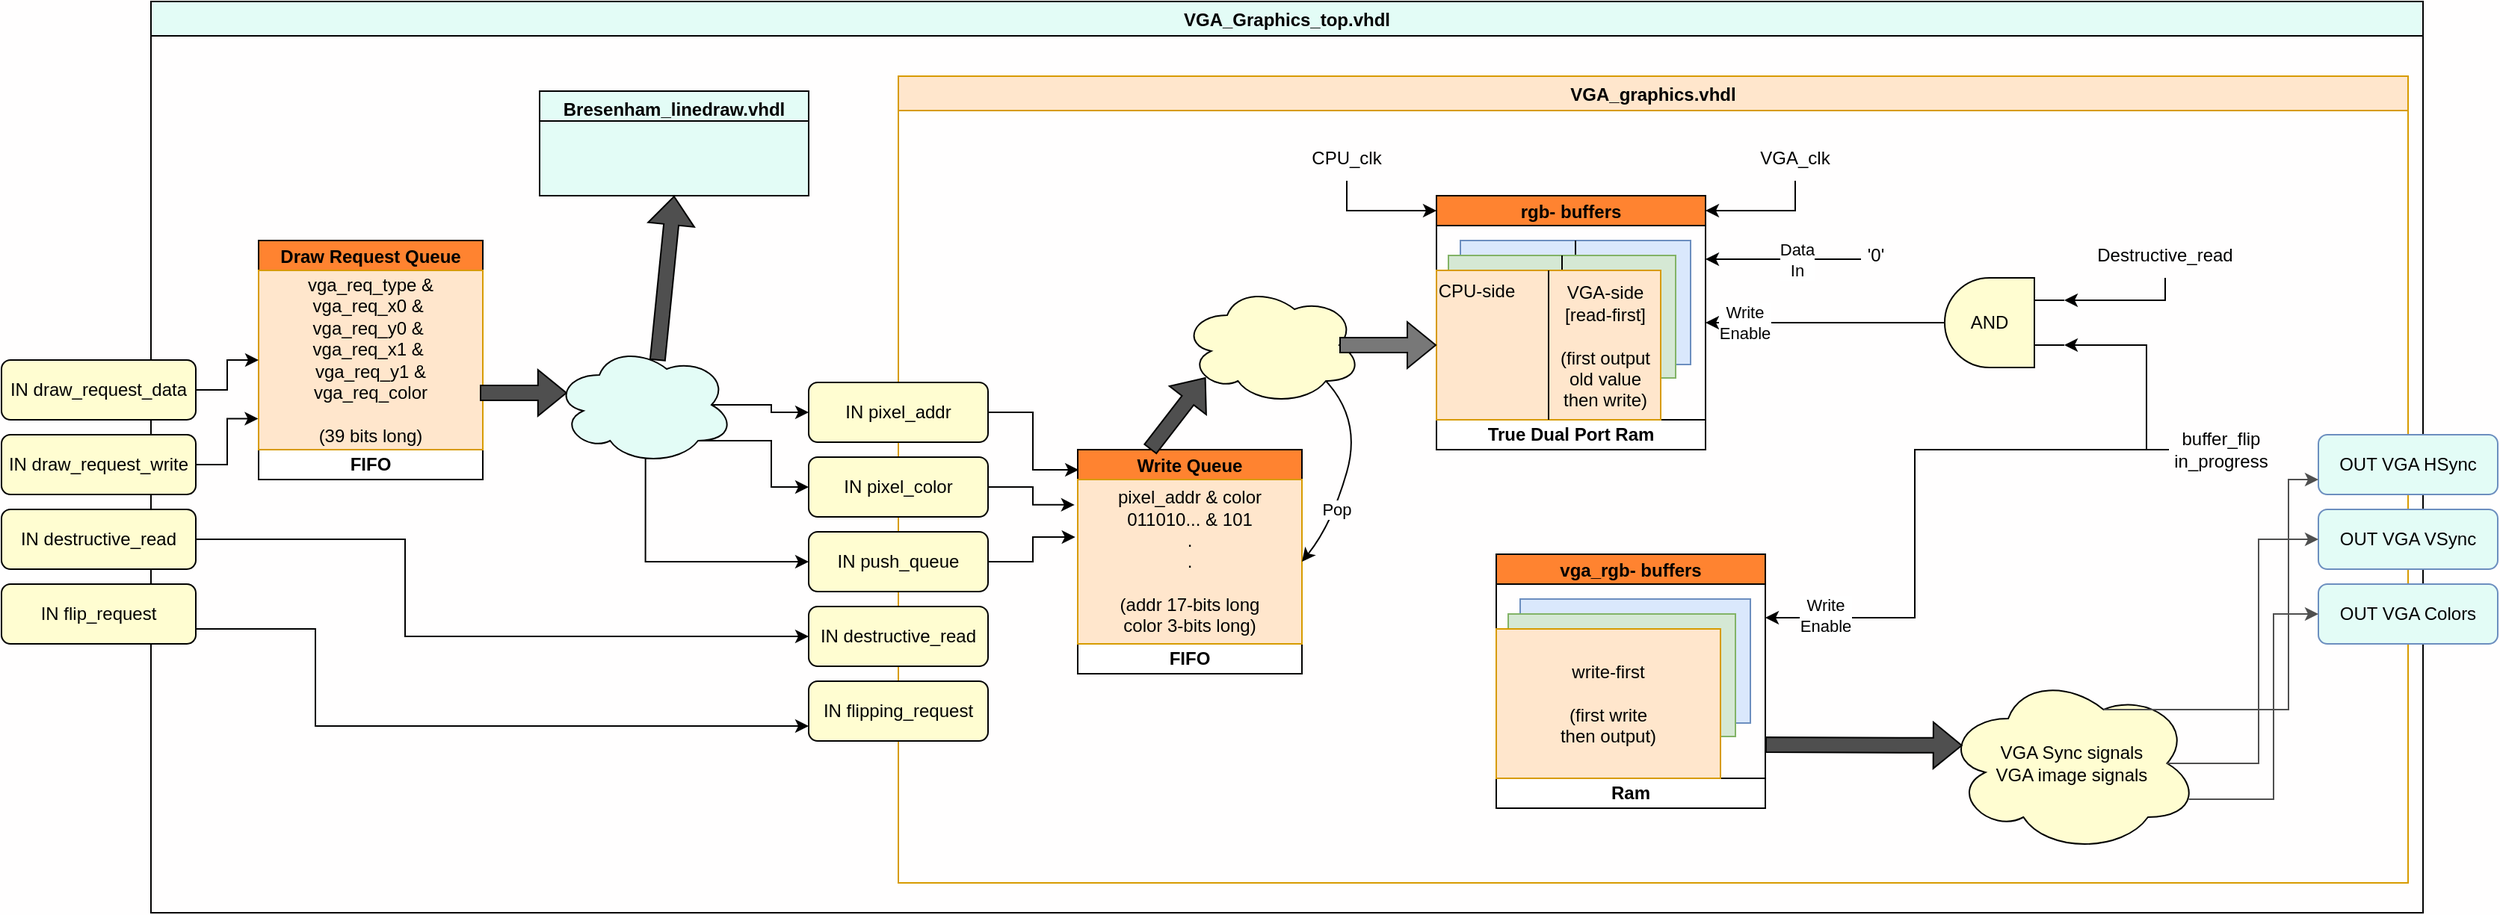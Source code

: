 <mxfile version="16.2.2" type="device"><diagram id="OmLR2BWx2eHwUq79IcDU" name="Page-1"><mxGraphModel dx="2232" dy="1361" grid="1" gridSize="10" guides="1" tooltips="1" connect="1" arrows="1" fold="1" page="1" pageScale="1" pageWidth="827" pageHeight="1169" background="#FFFEFE" math="0" shadow="0"><root><mxCell id="0"/><mxCell id="1" parent="0"/><mxCell id="ckx40Ve6rpVqcE09lK4P-172" value="VGA_Graphics_top.vhdl" style="swimlane;labelBackgroundColor=none;fillColor=#E3FCF6;gradientColor=none;startSize=23;" vertex="1" parent="1"><mxGeometry x="-540" y="130" width="1520" height="610" as="geometry"/></mxCell><mxCell id="ckx40Ve6rpVqcE09lK4P-9" value="VGA_graphics.vhdl" style="swimlane;labelBackgroundColor=none;fillColor=#ffe6cc;strokeColor=#d79b00;" vertex="1" parent="ckx40Ve6rpVqcE09lK4P-172"><mxGeometry x="500" y="50" width="1010" height="540" as="geometry"/></mxCell><mxCell id="ckx40Ve6rpVqcE09lK4P-25" value="rgb- buffers" style="swimlane;labelBackgroundColor=none;fillColor=#FF8330;gradientColor=none;startSize=20;" vertex="1" parent="ckx40Ve6rpVqcE09lK4P-9"><mxGeometry x="360" y="80" width="180" height="170" as="geometry"><mxRectangle x="160" y="70" width="100" height="30" as="alternateBounds"/></mxGeometry></mxCell><mxCell id="ckx40Ve6rpVqcE09lK4P-19" value="" style="rounded=0;whiteSpace=wrap;html=1;labelBackgroundColor=none;fillColor=#dae8fc;strokeColor=#6c8ebf;" vertex="1" parent="ckx40Ve6rpVqcE09lK4P-25"><mxGeometry x="16" y="30" width="154" height="83" as="geometry"/></mxCell><mxCell id="ckx40Ve6rpVqcE09lK4P-27" value="&lt;span style=&quot;font-weight: 700&quot;&gt;True Dual Port Ram&lt;/span&gt;" style="rounded=0;whiteSpace=wrap;html=1;labelBackgroundColor=none;" vertex="1" parent="ckx40Ve6rpVqcE09lK4P-25"><mxGeometry y="150" width="180" height="20" as="geometry"/></mxCell><mxCell id="ckx40Ve6rpVqcE09lK4P-33" value="" style="endArrow=none;html=1;rounded=0;entryX=0.5;entryY=0;entryDx=0;entryDy=0;exitX=0.5;exitY=1;exitDx=0;exitDy=0;" edge="1" parent="ckx40Ve6rpVqcE09lK4P-25" source="ckx40Ve6rpVqcE09lK4P-19" target="ckx40Ve6rpVqcE09lK4P-19"><mxGeometry width="50" height="50" relative="1" as="geometry"><mxPoint x="45" y="90" as="sourcePoint"/><mxPoint x="95" y="40" as="targetPoint"/></mxGeometry></mxCell><mxCell id="ckx40Ve6rpVqcE09lK4P-22" value="" style="rounded=0;whiteSpace=wrap;html=1;labelBackgroundColor=none;fillColor=#d5e8d4;strokeColor=#82b366;" vertex="1" parent="ckx40Ve6rpVqcE09lK4P-25"><mxGeometry x="8" y="40" width="152" height="82" as="geometry"/></mxCell><mxCell id="ckx40Ve6rpVqcE09lK4P-32" value="" style="endArrow=none;html=1;rounded=0;entryX=0.5;entryY=0;entryDx=0;entryDy=0;exitX=0.5;exitY=1;exitDx=0;exitDy=0;" edge="1" parent="ckx40Ve6rpVqcE09lK4P-25" source="ckx40Ve6rpVqcE09lK4P-22" target="ckx40Ve6rpVqcE09lK4P-22"><mxGeometry width="50" height="50" relative="1" as="geometry"><mxPoint x="-30" y="160" as="sourcePoint"/><mxPoint x="20" y="110" as="targetPoint"/></mxGeometry></mxCell><mxCell id="ckx40Ve6rpVqcE09lK4P-23" value="" style="rounded=0;whiteSpace=wrap;html=1;labelBackgroundColor=none;fillColor=#ffe6cc;strokeColor=#d79b00;" vertex="1" parent="ckx40Ve6rpVqcE09lK4P-25"><mxGeometry y="50" width="150" height="100" as="geometry"/></mxCell><mxCell id="ckx40Ve6rpVqcE09lK4P-31" value="" style="endArrow=none;html=1;rounded=0;entryX=0.5;entryY=0;entryDx=0;entryDy=0;exitX=0.5;exitY=1;exitDx=0;exitDy=0;" edge="1" parent="ckx40Ve6rpVqcE09lK4P-25" source="ckx40Ve6rpVqcE09lK4P-23" target="ckx40Ve6rpVqcE09lK4P-23"><mxGeometry width="50" height="50" relative="1" as="geometry"><mxPoint x="-30" y="170" as="sourcePoint"/><mxPoint x="20" y="120" as="targetPoint"/></mxGeometry></mxCell><mxCell id="ckx40Ve6rpVqcE09lK4P-34" value="CPU-side" style="text;html=1;strokeColor=none;fillColor=none;align=center;verticalAlign=middle;whiteSpace=wrap;rounded=0;labelBackgroundColor=none;" vertex="1" parent="ckx40Ve6rpVqcE09lK4P-25"><mxGeometry y="50" width="54" height="27" as="geometry"/></mxCell><mxCell id="ckx40Ve6rpVqcE09lK4P-45" value="VGA-side&lt;br&gt;[read-first]&lt;br&gt;&lt;br&gt;(first output old value&lt;br&gt;then write)" style="text;html=1;strokeColor=none;fillColor=none;align=center;verticalAlign=middle;whiteSpace=wrap;rounded=0;labelBackgroundColor=none;" vertex="1" parent="ckx40Ve6rpVqcE09lK4P-25"><mxGeometry x="76" y="51" width="74" height="99" as="geometry"/></mxCell><mxCell id="ckx40Ve6rpVqcE09lK4P-48" value="vga_rgb- buffers" style="swimlane;labelBackgroundColor=none;fillColor=#FF8330;gradientColor=none;startSize=20;" vertex="1" parent="ckx40Ve6rpVqcE09lK4P-9"><mxGeometry x="400" y="320" width="180" height="170" as="geometry"><mxRectangle x="160" y="70" width="100" height="30" as="alternateBounds"/></mxGeometry></mxCell><mxCell id="ckx40Ve6rpVqcE09lK4P-49" value="" style="rounded=0;whiteSpace=wrap;html=1;labelBackgroundColor=none;fillColor=#dae8fc;strokeColor=#6c8ebf;" vertex="1" parent="ckx40Ve6rpVqcE09lK4P-48"><mxGeometry x="16" y="30" width="154" height="83" as="geometry"/></mxCell><mxCell id="ckx40Ve6rpVqcE09lK4P-50" value="&lt;b&gt;Ram&lt;/b&gt;" style="rounded=0;whiteSpace=wrap;html=1;labelBackgroundColor=none;" vertex="1" parent="ckx40Ve6rpVqcE09lK4P-48"><mxGeometry y="150" width="180" height="20" as="geometry"/></mxCell><mxCell id="ckx40Ve6rpVqcE09lK4P-52" value="" style="rounded=0;whiteSpace=wrap;html=1;labelBackgroundColor=none;fillColor=#d5e8d4;strokeColor=#82b366;" vertex="1" parent="ckx40Ve6rpVqcE09lK4P-48"><mxGeometry x="8" y="40" width="152" height="82" as="geometry"/></mxCell><mxCell id="ckx40Ve6rpVqcE09lK4P-54" value="write-first&lt;br&gt;&lt;br&gt;(first write&lt;br&gt;then output)" style="rounded=0;whiteSpace=wrap;html=1;labelBackgroundColor=none;fillColor=#ffe6cc;strokeColor=#d79b00;" vertex="1" parent="ckx40Ve6rpVqcE09lK4P-48"><mxGeometry y="50" width="150" height="100" as="geometry"/></mxCell><mxCell id="ckx40Ve6rpVqcE09lK4P-73" value="VGA Sync signals&lt;br&gt;VGA image signals" style="ellipse;shape=cloud;whiteSpace=wrap;html=1;labelBackgroundColor=none;fillColor=#FFFDD1;gradientColor=none;" vertex="1" parent="ckx40Ve6rpVqcE09lK4P-9"><mxGeometry x="700" y="400" width="170" height="120" as="geometry"/></mxCell><mxCell id="ckx40Ve6rpVqcE09lK4P-74" value="" style="shape=flexArrow;endArrow=classic;html=1;rounded=0;entryX=0.07;entryY=0.4;entryDx=0;entryDy=0;entryPerimeter=0;exitX=1;exitY=0.75;exitDx=0;exitDy=0;fillColor=#4F4F4F;" edge="1" parent="ckx40Ve6rpVqcE09lK4P-9" source="ckx40Ve6rpVqcE09lK4P-48" target="ckx40Ve6rpVqcE09lK4P-73"><mxGeometry width="50" height="50" relative="1" as="geometry"><mxPoint x="560" y="460" as="sourcePoint"/><mxPoint x="701.9" y="448.0" as="targetPoint"/></mxGeometry></mxCell><mxCell id="ckx40Ve6rpVqcE09lK4P-140" style="edgeStyle=orthogonalEdgeStyle;rounded=0;orthogonalLoop=1;jettySize=auto;html=1;entryX=1;entryY=0.25;entryDx=0;entryDy=0;" edge="1" parent="ckx40Ve6rpVqcE09lK4P-9" source="ckx40Ve6rpVqcE09lK4P-78" target="ckx40Ve6rpVqcE09lK4P-25"><mxGeometry relative="1" as="geometry"><Array as="points"><mxPoint x="644" y="123"/></Array></mxGeometry></mxCell><mxCell id="ckx40Ve6rpVqcE09lK4P-141" value="Data&lt;br&gt;In" style="edgeLabel;html=1;align=center;verticalAlign=middle;resizable=0;points=[];" vertex="1" connectable="0" parent="ckx40Ve6rpVqcE09lK4P-140"><mxGeometry x="-0.169" relative="1" as="geometry"><mxPoint as="offset"/></mxGeometry></mxCell><mxCell id="ckx40Ve6rpVqcE09lK4P-78" value="'0'" style="text;html=1;strokeColor=none;fillColor=none;align=center;verticalAlign=middle;whiteSpace=wrap;rounded=0;labelBackgroundColor=none;" vertex="1" parent="ckx40Ve6rpVqcE09lK4P-9"><mxGeometry x="644" y="110" width="20" height="20" as="geometry"/></mxCell><mxCell id="ckx40Ve6rpVqcE09lK4P-81" value="" style="endArrow=classic;html=1;rounded=0;entryX=1;entryY=0.5;entryDx=0;entryDy=0;exitX=1;exitY=0.5;exitDx=0;exitDy=0;exitPerimeter=0;" edge="1" parent="ckx40Ve6rpVqcE09lK4P-9" source="ckx40Ve6rpVqcE09lK4P-134" target="ckx40Ve6rpVqcE09lK4P-25"><mxGeometry width="50" height="50" relative="1" as="geometry"><mxPoint x="725" y="165" as="sourcePoint"/><mxPoint x="600" y="210" as="targetPoint"/></mxGeometry></mxCell><mxCell id="ckx40Ve6rpVqcE09lK4P-82" value="Write&lt;br&gt;Enable" style="edgeLabel;html=1;align=center;verticalAlign=middle;resizable=0;points=[];" vertex="1" connectable="0" parent="ckx40Ve6rpVqcE09lK4P-81"><mxGeometry x="-0.379" y="2" relative="1" as="geometry"><mxPoint x="-71" y="-2" as="offset"/></mxGeometry></mxCell><mxCell id="ckx40Ve6rpVqcE09lK4P-92" value="" style="ellipse;shape=cloud;whiteSpace=wrap;html=1;labelBackgroundColor=none;fillColor=#FFFDD1;gradientColor=none;" vertex="1" parent="ckx40Ve6rpVqcE09lK4P-9"><mxGeometry x="190" y="140" width="120" height="80" as="geometry"/></mxCell><mxCell id="ckx40Ve6rpVqcE09lK4P-94" value="" style="shape=flexArrow;endArrow=classic;html=1;rounded=0;exitX=0.875;exitY=0.5;exitDx=0;exitDy=0;exitPerimeter=0;entryX=0;entryY=0.5;entryDx=0;entryDy=0;fillColor=#787878;" edge="1" parent="ckx40Ve6rpVqcE09lK4P-9" source="ckx40Ve6rpVqcE09lK4P-92" target="ckx40Ve6rpVqcE09lK4P-23"><mxGeometry width="50" height="50" relative="1" as="geometry"><mxPoint x="210" y="160" as="sourcePoint"/><mxPoint x="370" y="110" as="targetPoint"/></mxGeometry></mxCell><mxCell id="ckx40Ve6rpVqcE09lK4P-145" style="edgeStyle=orthogonalEdgeStyle;rounded=0;orthogonalLoop=1;jettySize=auto;html=1;entryX=0;entryY=0.25;entryDx=0;entryDy=0;entryPerimeter=0;" edge="1" parent="ckx40Ve6rpVqcE09lK4P-9" source="ckx40Ve6rpVqcE09lK4P-86" target="ckx40Ve6rpVqcE09lK4P-134"><mxGeometry relative="1" as="geometry"><Array as="points"><mxPoint x="835" y="180"/></Array></mxGeometry></mxCell><mxCell id="ckx40Ve6rpVqcE09lK4P-86" value="buffer_flip&lt;br&gt;in_progress" style="text;html=1;strokeColor=none;fillColor=none;align=center;verticalAlign=middle;whiteSpace=wrap;rounded=0;labelBackgroundColor=none;" vertex="1" parent="ckx40Ve6rpVqcE09lK4P-9"><mxGeometry x="850" y="230" width="70" height="40" as="geometry"/></mxCell><mxCell id="ckx40Ve6rpVqcE09lK4P-87" style="edgeStyle=orthogonalEdgeStyle;rounded=0;orthogonalLoop=1;jettySize=auto;html=1;entryX=1;entryY=0.25;entryDx=0;entryDy=0;" edge="1" parent="ckx40Ve6rpVqcE09lK4P-9" source="ckx40Ve6rpVqcE09lK4P-86" target="ckx40Ve6rpVqcE09lK4P-48"><mxGeometry relative="1" as="geometry"><mxPoint x="550" y="370" as="targetPoint"/><Array as="points"><mxPoint x="680" y="250"/><mxPoint x="680" y="363"/></Array></mxGeometry></mxCell><mxCell id="ckx40Ve6rpVqcE09lK4P-88" value="Write&lt;br&gt;Enable" style="edgeLabel;html=1;align=center;verticalAlign=middle;resizable=0;points=[];" vertex="1" connectable="0" parent="ckx40Ve6rpVqcE09lK4P-87"><mxGeometry x="0.4" relative="1" as="geometry"><mxPoint x="-60" y="13" as="offset"/></mxGeometry></mxCell><mxCell id="ckx40Ve6rpVqcE09lK4P-95" value="Write Queue" style="swimlane;labelBackgroundColor=none;fillColor=#FF8330;gradientColor=none;startSize=20;" vertex="1" parent="ckx40Ve6rpVqcE09lK4P-9"><mxGeometry x="120" y="250" width="150" height="150" as="geometry"><mxRectangle x="160" y="70" width="100" height="30" as="alternateBounds"/></mxGeometry></mxCell><mxCell id="ckx40Ve6rpVqcE09lK4P-97" value="&lt;span style=&quot;font-weight: 700&quot;&gt;FIFO&lt;/span&gt;" style="rounded=0;whiteSpace=wrap;html=1;labelBackgroundColor=none;" vertex="1" parent="ckx40Ve6rpVqcE09lK4P-95"><mxGeometry y="130" width="150" height="20" as="geometry"/></mxCell><mxCell id="ckx40Ve6rpVqcE09lK4P-105" value="pixel_addr &amp;amp; color&lt;br&gt;011010... &amp;amp; 101&lt;br&gt;.&lt;br&gt;.&lt;br&gt;&lt;br&gt;(addr 17-bits long&lt;br&gt;color 3-bits long)" style="rounded=0;whiteSpace=wrap;html=1;labelBackgroundColor=none;fillColor=#ffe6cc;strokeColor=#d79b00;" vertex="1" parent="ckx40Ve6rpVqcE09lK4P-95"><mxGeometry y="20" width="150" height="110" as="geometry"/></mxCell><mxCell id="ckx40Ve6rpVqcE09lK4P-123" value="" style="shape=flexArrow;endArrow=classic;html=1;rounded=0;entryX=0.13;entryY=0.77;entryDx=0;entryDy=0;entryPerimeter=0;exitX=0.322;exitY=-0.001;exitDx=0;exitDy=0;exitPerimeter=0;fillColor=#4F4F4F;" edge="1" parent="ckx40Ve6rpVqcE09lK4P-9" source="ckx40Ve6rpVqcE09lK4P-95" target="ckx40Ve6rpVqcE09lK4P-92"><mxGeometry width="50" height="50" relative="1" as="geometry"><mxPoint x="170" y="240" as="sourcePoint"/><mxPoint x="170" y="160" as="targetPoint"/></mxGeometry></mxCell><mxCell id="ckx40Ve6rpVqcE09lK4P-124" value="" style="curved=1;endArrow=classic;html=1;rounded=0;exitX=0.8;exitY=0.8;exitDx=0;exitDy=0;exitPerimeter=0;entryX=1;entryY=0.5;entryDx=0;entryDy=0;" edge="1" parent="ckx40Ve6rpVqcE09lK4P-9" source="ckx40Ve6rpVqcE09lK4P-92" target="ckx40Ve6rpVqcE09lK4P-95"><mxGeometry width="50" height="50" relative="1" as="geometry"><mxPoint x="330" y="470" as="sourcePoint"/><mxPoint x="380" y="420" as="targetPoint"/><Array as="points"><mxPoint x="310" y="230"/><mxPoint x="290" y="300"/></Array></mxGeometry></mxCell><mxCell id="ckx40Ve6rpVqcE09lK4P-128" value="Pop" style="edgeLabel;html=1;align=center;verticalAlign=middle;resizable=0;points=[];" vertex="1" connectable="0" parent="ckx40Ve6rpVqcE09lK4P-124"><mxGeometry x="0.19" y="-4" relative="1" as="geometry"><mxPoint y="15" as="offset"/></mxGeometry></mxCell><mxCell id="ckx40Ve6rpVqcE09lK4P-131" style="edgeStyle=orthogonalEdgeStyle;rounded=0;orthogonalLoop=1;jettySize=auto;html=1;" edge="1" parent="ckx40Ve6rpVqcE09lK4P-9" source="ckx40Ve6rpVqcE09lK4P-129" target="ckx40Ve6rpVqcE09lK4P-25"><mxGeometry relative="1" as="geometry"><Array as="points"><mxPoint x="300" y="90"/></Array></mxGeometry></mxCell><mxCell id="ckx40Ve6rpVqcE09lK4P-129" value="CPU_clk" style="text;html=1;strokeColor=none;fillColor=none;align=center;verticalAlign=middle;whiteSpace=wrap;rounded=0;labelBackgroundColor=none;" vertex="1" parent="ckx40Ve6rpVqcE09lK4P-9"><mxGeometry x="270" y="40" width="60" height="30" as="geometry"/></mxCell><mxCell id="ckx40Ve6rpVqcE09lK4P-132" style="edgeStyle=orthogonalEdgeStyle;rounded=0;orthogonalLoop=1;jettySize=auto;html=1;" edge="1" parent="ckx40Ve6rpVqcE09lK4P-9" source="ckx40Ve6rpVqcE09lK4P-130" target="ckx40Ve6rpVqcE09lK4P-25"><mxGeometry relative="1" as="geometry"><Array as="points"><mxPoint x="600" y="90"/></Array></mxGeometry></mxCell><mxCell id="ckx40Ve6rpVqcE09lK4P-130" value="VGA_clk" style="text;html=1;strokeColor=none;fillColor=none;align=center;verticalAlign=middle;whiteSpace=wrap;rounded=0;labelBackgroundColor=none;" vertex="1" parent="ckx40Ve6rpVqcE09lK4P-9"><mxGeometry x="570" y="40" width="60" height="30" as="geometry"/></mxCell><mxCell id="ckx40Ve6rpVqcE09lK4P-134" value="" style="verticalLabelPosition=bottom;shadow=0;dashed=0;align=center;html=1;verticalAlign=top;shape=mxgraph.electrical.logic_gates.logic_gate;operation=and;labelBackgroundColor=none;fillColor=#FFFDD1;gradientColor=none;rotation=-180;" vertex="1" parent="ckx40Ve6rpVqcE09lK4P-9"><mxGeometry x="680" y="135" width="100" height="60" as="geometry"/></mxCell><mxCell id="ckx40Ve6rpVqcE09lK4P-144" style="edgeStyle=orthogonalEdgeStyle;rounded=0;orthogonalLoop=1;jettySize=auto;html=1;entryX=0;entryY=0.75;entryDx=0;entryDy=0;entryPerimeter=0;" edge="1" parent="ckx40Ve6rpVqcE09lK4P-9" source="ckx40Ve6rpVqcE09lK4P-136" target="ckx40Ve6rpVqcE09lK4P-134"><mxGeometry relative="1" as="geometry"><Array as="points"><mxPoint x="847" y="150"/></Array></mxGeometry></mxCell><mxCell id="ckx40Ve6rpVqcE09lK4P-136" value="Destructive_read" style="text;html=1;strokeColor=none;fillColor=none;align=center;verticalAlign=middle;whiteSpace=wrap;rounded=0;labelBackgroundColor=none;" vertex="1" parent="ckx40Ve6rpVqcE09lK4P-9"><mxGeometry x="800" y="105" width="95" height="30" as="geometry"/></mxCell><mxCell id="ckx40Ve6rpVqcE09lK4P-146" value="AND" style="text;html=1;strokeColor=none;fillColor=none;align=center;verticalAlign=middle;whiteSpace=wrap;rounded=0;labelBackgroundColor=none;" vertex="1" parent="ckx40Ve6rpVqcE09lK4P-9"><mxGeometry x="700" y="150" width="60" height="30" as="geometry"/></mxCell><mxCell id="ckx40Ve6rpVqcE09lK4P-122" value="IN flipping_request" style="rounded=1;whiteSpace=wrap;html=1;labelBackgroundColor=none;fillColor=#FFFDD1;gradientColor=none;" vertex="1" parent="ckx40Ve6rpVqcE09lK4P-9"><mxGeometry x="-60" y="405" width="120" height="40" as="geometry"/></mxCell><mxCell id="ckx40Ve6rpVqcE09lK4P-148" value="IN destructive_read" style="rounded=1;whiteSpace=wrap;html=1;labelBackgroundColor=none;fillColor=#FFFDD1;gradientColor=none;" vertex="1" parent="ckx40Ve6rpVqcE09lK4P-9"><mxGeometry x="-60" y="355" width="120" height="40" as="geometry"/></mxCell><mxCell id="ckx40Ve6rpVqcE09lK4P-163" style="edgeStyle=orthogonalEdgeStyle;rounded=0;orthogonalLoop=1;jettySize=auto;html=1;exitX=1;exitY=0.5;exitDx=0;exitDy=0;entryX=-0.011;entryY=0.35;entryDx=0;entryDy=0;entryPerimeter=0;" edge="1" parent="ckx40Ve6rpVqcE09lK4P-9" source="ckx40Ve6rpVqcE09lK4P-149" target="ckx40Ve6rpVqcE09lK4P-105"><mxGeometry relative="1" as="geometry"/></mxCell><mxCell id="ckx40Ve6rpVqcE09lK4P-149" value="IN push_queue" style="rounded=1;whiteSpace=wrap;html=1;labelBackgroundColor=none;fillColor=#FFFDD1;gradientColor=none;" vertex="1" parent="ckx40Ve6rpVqcE09lK4P-9"><mxGeometry x="-60" y="305" width="120" height="40" as="geometry"/></mxCell><mxCell id="ckx40Ve6rpVqcE09lK4P-162" style="edgeStyle=orthogonalEdgeStyle;rounded=0;orthogonalLoop=1;jettySize=auto;html=1;exitX=1;exitY=0.5;exitDx=0;exitDy=0;entryX=-0.014;entryY=0.154;entryDx=0;entryDy=0;entryPerimeter=0;" edge="1" parent="ckx40Ve6rpVqcE09lK4P-9" source="ckx40Ve6rpVqcE09lK4P-150" target="ckx40Ve6rpVqcE09lK4P-105"><mxGeometry relative="1" as="geometry"/></mxCell><mxCell id="ckx40Ve6rpVqcE09lK4P-150" value="IN pixel_color" style="rounded=1;whiteSpace=wrap;html=1;labelBackgroundColor=none;fillColor=#FFFDD1;gradientColor=none;" vertex="1" parent="ckx40Ve6rpVqcE09lK4P-9"><mxGeometry x="-60" y="255" width="120" height="40" as="geometry"/></mxCell><mxCell id="ckx40Ve6rpVqcE09lK4P-161" style="edgeStyle=orthogonalEdgeStyle;rounded=0;orthogonalLoop=1;jettySize=auto;html=1;exitX=1;exitY=0.5;exitDx=0;exitDy=0;entryX=0.004;entryY=0.09;entryDx=0;entryDy=0;entryPerimeter=0;" edge="1" parent="ckx40Ve6rpVqcE09lK4P-9" source="ckx40Ve6rpVqcE09lK4P-151" target="ckx40Ve6rpVqcE09lK4P-95"><mxGeometry relative="1" as="geometry"/></mxCell><mxCell id="ckx40Ve6rpVqcE09lK4P-151" value="IN pixel_addr" style="rounded=1;whiteSpace=wrap;html=1;labelBackgroundColor=none;fillColor=#FFFDD1;gradientColor=none;" vertex="1" parent="ckx40Ve6rpVqcE09lK4P-9"><mxGeometry x="-60" y="205" width="120" height="40" as="geometry"/></mxCell><mxCell id="ckx40Ve6rpVqcE09lK4P-152" value="OUT VGA Colors" style="rounded=1;whiteSpace=wrap;html=1;labelBackgroundColor=none;fillColor=#E3FCF6;strokeColor=#6c8ebf;" vertex="1" parent="ckx40Ve6rpVqcE09lK4P-172"><mxGeometry x="1450" y="390" width="120" height="40" as="geometry"/></mxCell><mxCell id="ckx40Ve6rpVqcE09lK4P-153" value="OUT VGA HSync" style="rounded=1;whiteSpace=wrap;html=1;labelBackgroundColor=none;fillColor=#E3FCF6;strokeColor=#6c8ebf;" vertex="1" parent="ckx40Ve6rpVqcE09lK4P-172"><mxGeometry x="1450" y="290" width="120" height="40" as="geometry"/></mxCell><mxCell id="ckx40Ve6rpVqcE09lK4P-154" value="OUT VGA VSync" style="rounded=1;whiteSpace=wrap;html=1;labelBackgroundColor=none;fillColor=#E3FCF6;strokeColor=#6c8ebf;" vertex="1" parent="ckx40Ve6rpVqcE09lK4P-172"><mxGeometry x="1450" y="340" width="120" height="40" as="geometry"/></mxCell><mxCell id="ckx40Ve6rpVqcE09lK4P-168" style="edgeStyle=orthogonalEdgeStyle;rounded=0;orthogonalLoop=1;jettySize=auto;html=1;exitX=0.625;exitY=0.2;exitDx=0;exitDy=0;exitPerimeter=0;entryX=0;entryY=0.75;entryDx=0;entryDy=0;strokeColor=#4F4F4F;fillColor=#4F4F4F;" edge="1" parent="ckx40Ve6rpVqcE09lK4P-172" source="ckx40Ve6rpVqcE09lK4P-73" target="ckx40Ve6rpVqcE09lK4P-153"><mxGeometry relative="1" as="geometry"><Array as="points"><mxPoint x="1430" y="474"/><mxPoint x="1430" y="320"/></Array></mxGeometry></mxCell><mxCell id="ckx40Ve6rpVqcE09lK4P-170" style="edgeStyle=orthogonalEdgeStyle;rounded=0;orthogonalLoop=1;jettySize=auto;html=1;exitX=0.875;exitY=0.5;exitDx=0;exitDy=0;exitPerimeter=0;entryX=0;entryY=0.5;entryDx=0;entryDy=0;strokeColor=#4F4F4F;fillColor=#4F4F4F;" edge="1" parent="ckx40Ve6rpVqcE09lK4P-172" source="ckx40Ve6rpVqcE09lK4P-73" target="ckx40Ve6rpVqcE09lK4P-154"><mxGeometry relative="1" as="geometry"><Array as="points"><mxPoint x="1410" y="510"/><mxPoint x="1410" y="360"/></Array></mxGeometry></mxCell><mxCell id="ckx40Ve6rpVqcE09lK4P-171" style="edgeStyle=orthogonalEdgeStyle;rounded=0;orthogonalLoop=1;jettySize=auto;html=1;exitX=0.96;exitY=0.7;exitDx=0;exitDy=0;exitPerimeter=0;entryX=0;entryY=0.5;entryDx=0;entryDy=0;strokeColor=#4F4F4F;fillColor=#4F4F4F;" edge="1" parent="ckx40Ve6rpVqcE09lK4P-172" source="ckx40Ve6rpVqcE09lK4P-73" target="ckx40Ve6rpVqcE09lK4P-152"><mxGeometry relative="1" as="geometry"><Array as="points"><mxPoint x="1420" y="534"/><mxPoint x="1420" y="410"/></Array></mxGeometry></mxCell><mxCell id="ckx40Ve6rpVqcE09lK4P-173" value="Bresenham_linedraw.vhdl" style="swimlane;labelBackgroundColor=none;fillColor=#E3FCF6;gradientColor=none;" vertex="1" parent="ckx40Ve6rpVqcE09lK4P-172"><mxGeometry x="260" y="60" width="180" height="70" as="geometry"/></mxCell><mxCell id="ckx40Ve6rpVqcE09lK4P-212" value="" style="rounded=0;whiteSpace=wrap;html=1;labelBackgroundColor=none;fontSize=11;fillColor=#E3FCF6;gradientColor=none;" vertex="1" parent="ckx40Ve6rpVqcE09lK4P-173"><mxGeometry y="20" width="180" height="50" as="geometry"/></mxCell><mxCell id="ckx40Ve6rpVqcE09lK4P-186" value="Draw Request Queue" style="swimlane;labelBackgroundColor=none;fillColor=#FF8330;gradientColor=none;startSize=20;" vertex="1" parent="ckx40Ve6rpVqcE09lK4P-172"><mxGeometry x="72" y="160" width="150" height="160" as="geometry"><mxRectangle x="160" y="70" width="100" height="30" as="alternateBounds"/></mxGeometry></mxCell><mxCell id="ckx40Ve6rpVqcE09lK4P-187" value="&lt;span style=&quot;font-weight: 700&quot;&gt;FIFO&lt;/span&gt;" style="rounded=0;whiteSpace=wrap;html=1;labelBackgroundColor=none;" vertex="1" parent="ckx40Ve6rpVqcE09lK4P-186"><mxGeometry y="140" width="150" height="20" as="geometry"/></mxCell><mxCell id="ckx40Ve6rpVqcE09lK4P-188" value="&lt;div&gt;vga_req_type &amp;amp; vga_req_x0 &amp;amp;&amp;nbsp;&lt;/div&gt;&lt;div&gt;vga_req_y0 &amp;amp;&amp;nbsp;&lt;/div&gt;&lt;div&gt;vga_req_x1 &amp;amp;&amp;nbsp;&lt;/div&gt;&lt;div&gt;vga_req_y1 &amp;amp; vga_req_color&lt;/div&gt;&lt;div&gt;&lt;br&gt;&lt;/div&gt;&lt;div&gt;(39 bits long)&lt;/div&gt;" style="rounded=0;whiteSpace=wrap;html=1;labelBackgroundColor=none;fillColor=#ffe6cc;strokeColor=#d79b00;" vertex="1" parent="ckx40Ve6rpVqcE09lK4P-186"><mxGeometry y="20" width="150" height="120" as="geometry"/></mxCell><mxCell id="ckx40Ve6rpVqcE09lK4P-203" style="edgeStyle=orthogonalEdgeStyle;rounded=0;orthogonalLoop=1;jettySize=auto;html=1;entryX=0;entryY=0.5;entryDx=0;entryDy=0;fontSize=11;strokeColor=#000000;fillColor=#4F4F4F;exitX=0.875;exitY=0.5;exitDx=0;exitDy=0;exitPerimeter=0;" edge="1" parent="ckx40Ve6rpVqcE09lK4P-172" source="ckx40Ve6rpVqcE09lK4P-200" target="ckx40Ve6rpVqcE09lK4P-151"><mxGeometry relative="1" as="geometry"/></mxCell><mxCell id="ckx40Ve6rpVqcE09lK4P-204" style="edgeStyle=orthogonalEdgeStyle;rounded=0;orthogonalLoop=1;jettySize=auto;html=1;exitX=0.8;exitY=0.8;exitDx=0;exitDy=0;exitPerimeter=0;entryX=0;entryY=0.5;entryDx=0;entryDy=0;fontSize=11;strokeColor=#000000;fillColor=#4F4F4F;" edge="1" parent="ckx40Ve6rpVqcE09lK4P-172" source="ckx40Ve6rpVqcE09lK4P-200" target="ckx40Ve6rpVqcE09lK4P-150"><mxGeometry relative="1" as="geometry"/></mxCell><mxCell id="ckx40Ve6rpVqcE09lK4P-205" style="edgeStyle=orthogonalEdgeStyle;rounded=0;orthogonalLoop=1;jettySize=auto;html=1;entryX=0;entryY=0.5;entryDx=0;entryDy=0;fontSize=11;strokeColor=#000000;fillColor=#4F4F4F;exitX=0.507;exitY=0.943;exitDx=0;exitDy=0;exitPerimeter=0;" edge="1" parent="ckx40Ve6rpVqcE09lK4P-172" source="ckx40Ve6rpVqcE09lK4P-200" target="ckx40Ve6rpVqcE09lK4P-149"><mxGeometry relative="1" as="geometry"><Array as="points"><mxPoint x="331" y="375"/></Array></mxGeometry></mxCell><mxCell id="ckx40Ve6rpVqcE09lK4P-200" value="" style="ellipse;shape=cloud;whiteSpace=wrap;html=1;labelBackgroundColor=none;fontSize=11;fillColor=#E3FCF6;gradientColor=none;" vertex="1" parent="ckx40Ve6rpVqcE09lK4P-172"><mxGeometry x="270" y="230" width="120" height="80" as="geometry"/></mxCell><mxCell id="ckx40Ve6rpVqcE09lK4P-201" value="" style="shape=flexArrow;endArrow=classic;html=1;rounded=0;fontSize=11;strokeColor=#000000;fillColor=#4F4F4F;entryX=0.5;entryY=1;entryDx=0;entryDy=0;exitX=0.574;exitY=0.13;exitDx=0;exitDy=0;exitPerimeter=0;" edge="1" parent="ckx40Ve6rpVqcE09lK4P-172" source="ckx40Ve6rpVqcE09lK4P-200" target="ckx40Ve6rpVqcE09lK4P-173"><mxGeometry width="50" height="50" relative="1" as="geometry"><mxPoint x="250" y="360" as="sourcePoint"/><mxPoint x="300" y="310" as="targetPoint"/></mxGeometry></mxCell><mxCell id="ckx40Ve6rpVqcE09lK4P-202" value="" style="shape=flexArrow;endArrow=classic;html=1;rounded=0;fontSize=11;strokeColor=#000000;fillColor=#4F4F4F;entryX=0.07;entryY=0.4;entryDx=0;entryDy=0;entryPerimeter=0;" edge="1" parent="ckx40Ve6rpVqcE09lK4P-172" target="ckx40Ve6rpVqcE09lK4P-200"><mxGeometry width="50" height="50" relative="1" as="geometry"><mxPoint x="220" y="262" as="sourcePoint"/><mxPoint x="303.12" y="379.6" as="targetPoint"/></mxGeometry></mxCell><mxCell id="ckx40Ve6rpVqcE09lK4P-207" style="edgeStyle=orthogonalEdgeStyle;rounded=0;orthogonalLoop=1;jettySize=auto;html=1;entryX=0;entryY=0.75;entryDx=0;entryDy=0;fontSize=11;strokeColor=#000000;fillColor=#4F4F4F;" edge="1" parent="1" source="ckx40Ve6rpVqcE09lK4P-175" target="ckx40Ve6rpVqcE09lK4P-122"><mxGeometry relative="1" as="geometry"><Array as="points"><mxPoint x="-430" y="550"/><mxPoint x="-430" y="615"/></Array></mxGeometry></mxCell><mxCell id="ckx40Ve6rpVqcE09lK4P-175" value="IN flip_request" style="rounded=1;whiteSpace=wrap;html=1;labelBackgroundColor=none;fillColor=#FFFDD1;gradientColor=none;" vertex="1" parent="1"><mxGeometry x="-640" y="520" width="130" height="40" as="geometry"/></mxCell><mxCell id="ckx40Ve6rpVqcE09lK4P-208" style="edgeStyle=orthogonalEdgeStyle;rounded=0;orthogonalLoop=1;jettySize=auto;html=1;entryX=0;entryY=0.5;entryDx=0;entryDy=0;fontSize=11;strokeColor=#000000;fillColor=#4F4F4F;" edge="1" parent="1" source="ckx40Ve6rpVqcE09lK4P-176" target="ckx40Ve6rpVqcE09lK4P-148"><mxGeometry relative="1" as="geometry"><Array as="points"><mxPoint x="-370" y="490"/><mxPoint x="-370" y="555"/></Array></mxGeometry></mxCell><mxCell id="ckx40Ve6rpVqcE09lK4P-176" value="IN destructive_read" style="rounded=1;whiteSpace=wrap;html=1;labelBackgroundColor=none;fillColor=#FFFDD1;gradientColor=none;" vertex="1" parent="1"><mxGeometry x="-640" y="470" width="130" height="40" as="geometry"/></mxCell><mxCell id="ckx40Ve6rpVqcE09lK4P-211" style="edgeStyle=orthogonalEdgeStyle;rounded=0;orthogonalLoop=1;jettySize=auto;html=1;entryX=-0.002;entryY=0.827;entryDx=0;entryDy=0;entryPerimeter=0;fontSize=11;strokeColor=#000000;fillColor=#4F4F4F;" edge="1" parent="1" source="ckx40Ve6rpVqcE09lK4P-189" target="ckx40Ve6rpVqcE09lK4P-188"><mxGeometry relative="1" as="geometry"/></mxCell><mxCell id="ckx40Ve6rpVqcE09lK4P-189" value="IN&amp;nbsp;draw_request_write" style="rounded=1;whiteSpace=wrap;html=1;labelBackgroundColor=none;fillColor=#FFFDD1;gradientColor=none;" vertex="1" parent="1"><mxGeometry x="-640" y="420" width="130" height="40" as="geometry"/></mxCell><mxCell id="ckx40Ve6rpVqcE09lK4P-210" style="edgeStyle=orthogonalEdgeStyle;rounded=0;orthogonalLoop=1;jettySize=auto;html=1;fontSize=11;strokeColor=#000000;fillColor=#4F4F4F;" edge="1" parent="1" source="ckx40Ve6rpVqcE09lK4P-190" target="ckx40Ve6rpVqcE09lK4P-188"><mxGeometry relative="1" as="geometry"/></mxCell><mxCell id="ckx40Ve6rpVqcE09lK4P-190" value="IN draw_request_data" style="rounded=1;whiteSpace=wrap;html=1;labelBackgroundColor=none;fillColor=#FFFDD1;gradientColor=none;" vertex="1" parent="1"><mxGeometry x="-640" y="370" width="130" height="40" as="geometry"/></mxCell></root></mxGraphModel></diagram></mxfile>